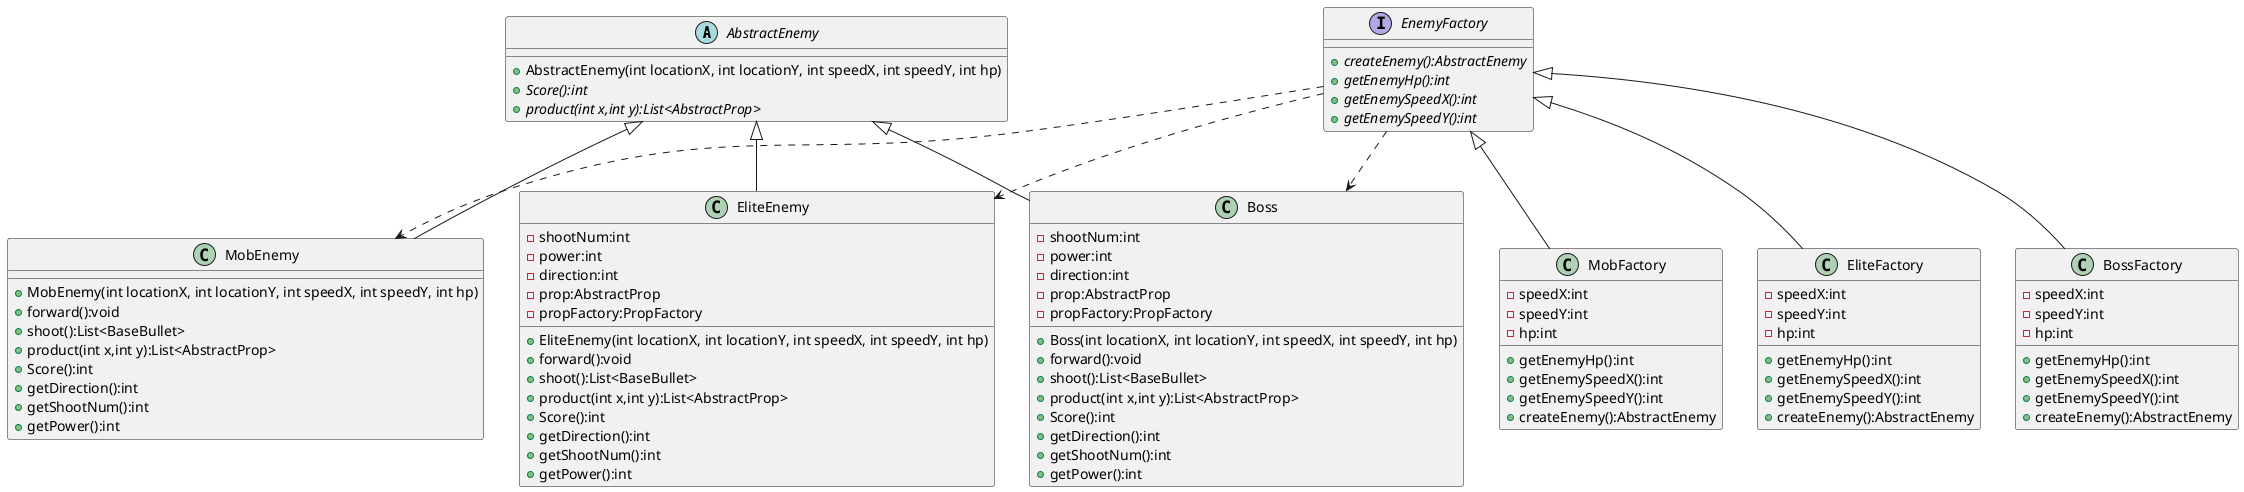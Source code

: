 @startuml
'https://plantuml.com/class-diagram

abstract class AbstractEnemy
{
    + AbstractEnemy(int locationX, int locationY, int speedX, int speedY, int hp)
    + {abstract}Score():int
    + {abstract}product(int x,int y):List<AbstractProp>
}

interface EnemyFactory
{
    + {abstract} createEnemy():AbstractEnemy
    + {abstract} getEnemyHp():int
    + {abstract} getEnemySpeedX():int
    + {abstract} getEnemySpeedY():int
}

AbstractEnemy <|-- MobEnemy
AbstractEnemy <|-- EliteEnemy
AbstractEnemy <|-- Boss

EnemyFactory <|-- MobFactory
EnemyFactory <|-- EliteFactory
EnemyFactory <|-- BossFactory

EnemyFactory ..> MobEnemy
EnemyFactory ..> EliteEnemy
EnemyFactory ..> Boss

class MobEnemy
{
    + MobEnemy(int locationX, int locationY, int speedX, int speedY, int hp)
    + forward():void
    + shoot():List<BaseBullet>
    + product(int x,int y):List<AbstractProp>
    + Score():int
    + getDirection():int
    + getShootNum():int
    + getPower():int
}

class EliteEnemy
{
    - shootNum:int
    - power:int
    - direction:int
    - prop:AbstractProp
    - propFactory:PropFactory
    + EliteEnemy(int locationX, int locationY, int speedX, int speedY, int hp)
    + forward():void
    + shoot():List<BaseBullet>
    + product(int x,int y):List<AbstractProp>
    + Score():int
    + getDirection():int
    + getShootNum():int
    + getPower():int
}

class Boss
{
    - shootNum:int
    - power:int
    - direction:int
    - prop:AbstractProp
    - propFactory:PropFactory
    + Boss(int locationX, int locationY, int speedX, int speedY, int hp)
    + forward():void
    + shoot():List<BaseBullet>
    + product(int x,int y):List<AbstractProp>
    + Score():int
    + getDirection():int
    + getShootNum():int
    + getPower():int
}

class MobFactory
{
    -speedX:int
    -speedY:int
    -hp:int
    +getEnemyHp():int
    +getEnemySpeedX():int
    +getEnemySpeedY():int
    +createEnemy():AbstractEnemy
}

class EliteFactory
{
    -speedX:int
    -speedY:int
    -hp:int
    +getEnemyHp():int
    +getEnemySpeedX():int
    +getEnemySpeedY():int
    +createEnemy():AbstractEnemy
}

class BossFactory
{
    -speedX:int
    -speedY:int
    -hp:int
    +getEnemyHp():int
    +getEnemySpeedX():int
    +getEnemySpeedY():int
    +createEnemy():AbstractEnemy
}
@enduml